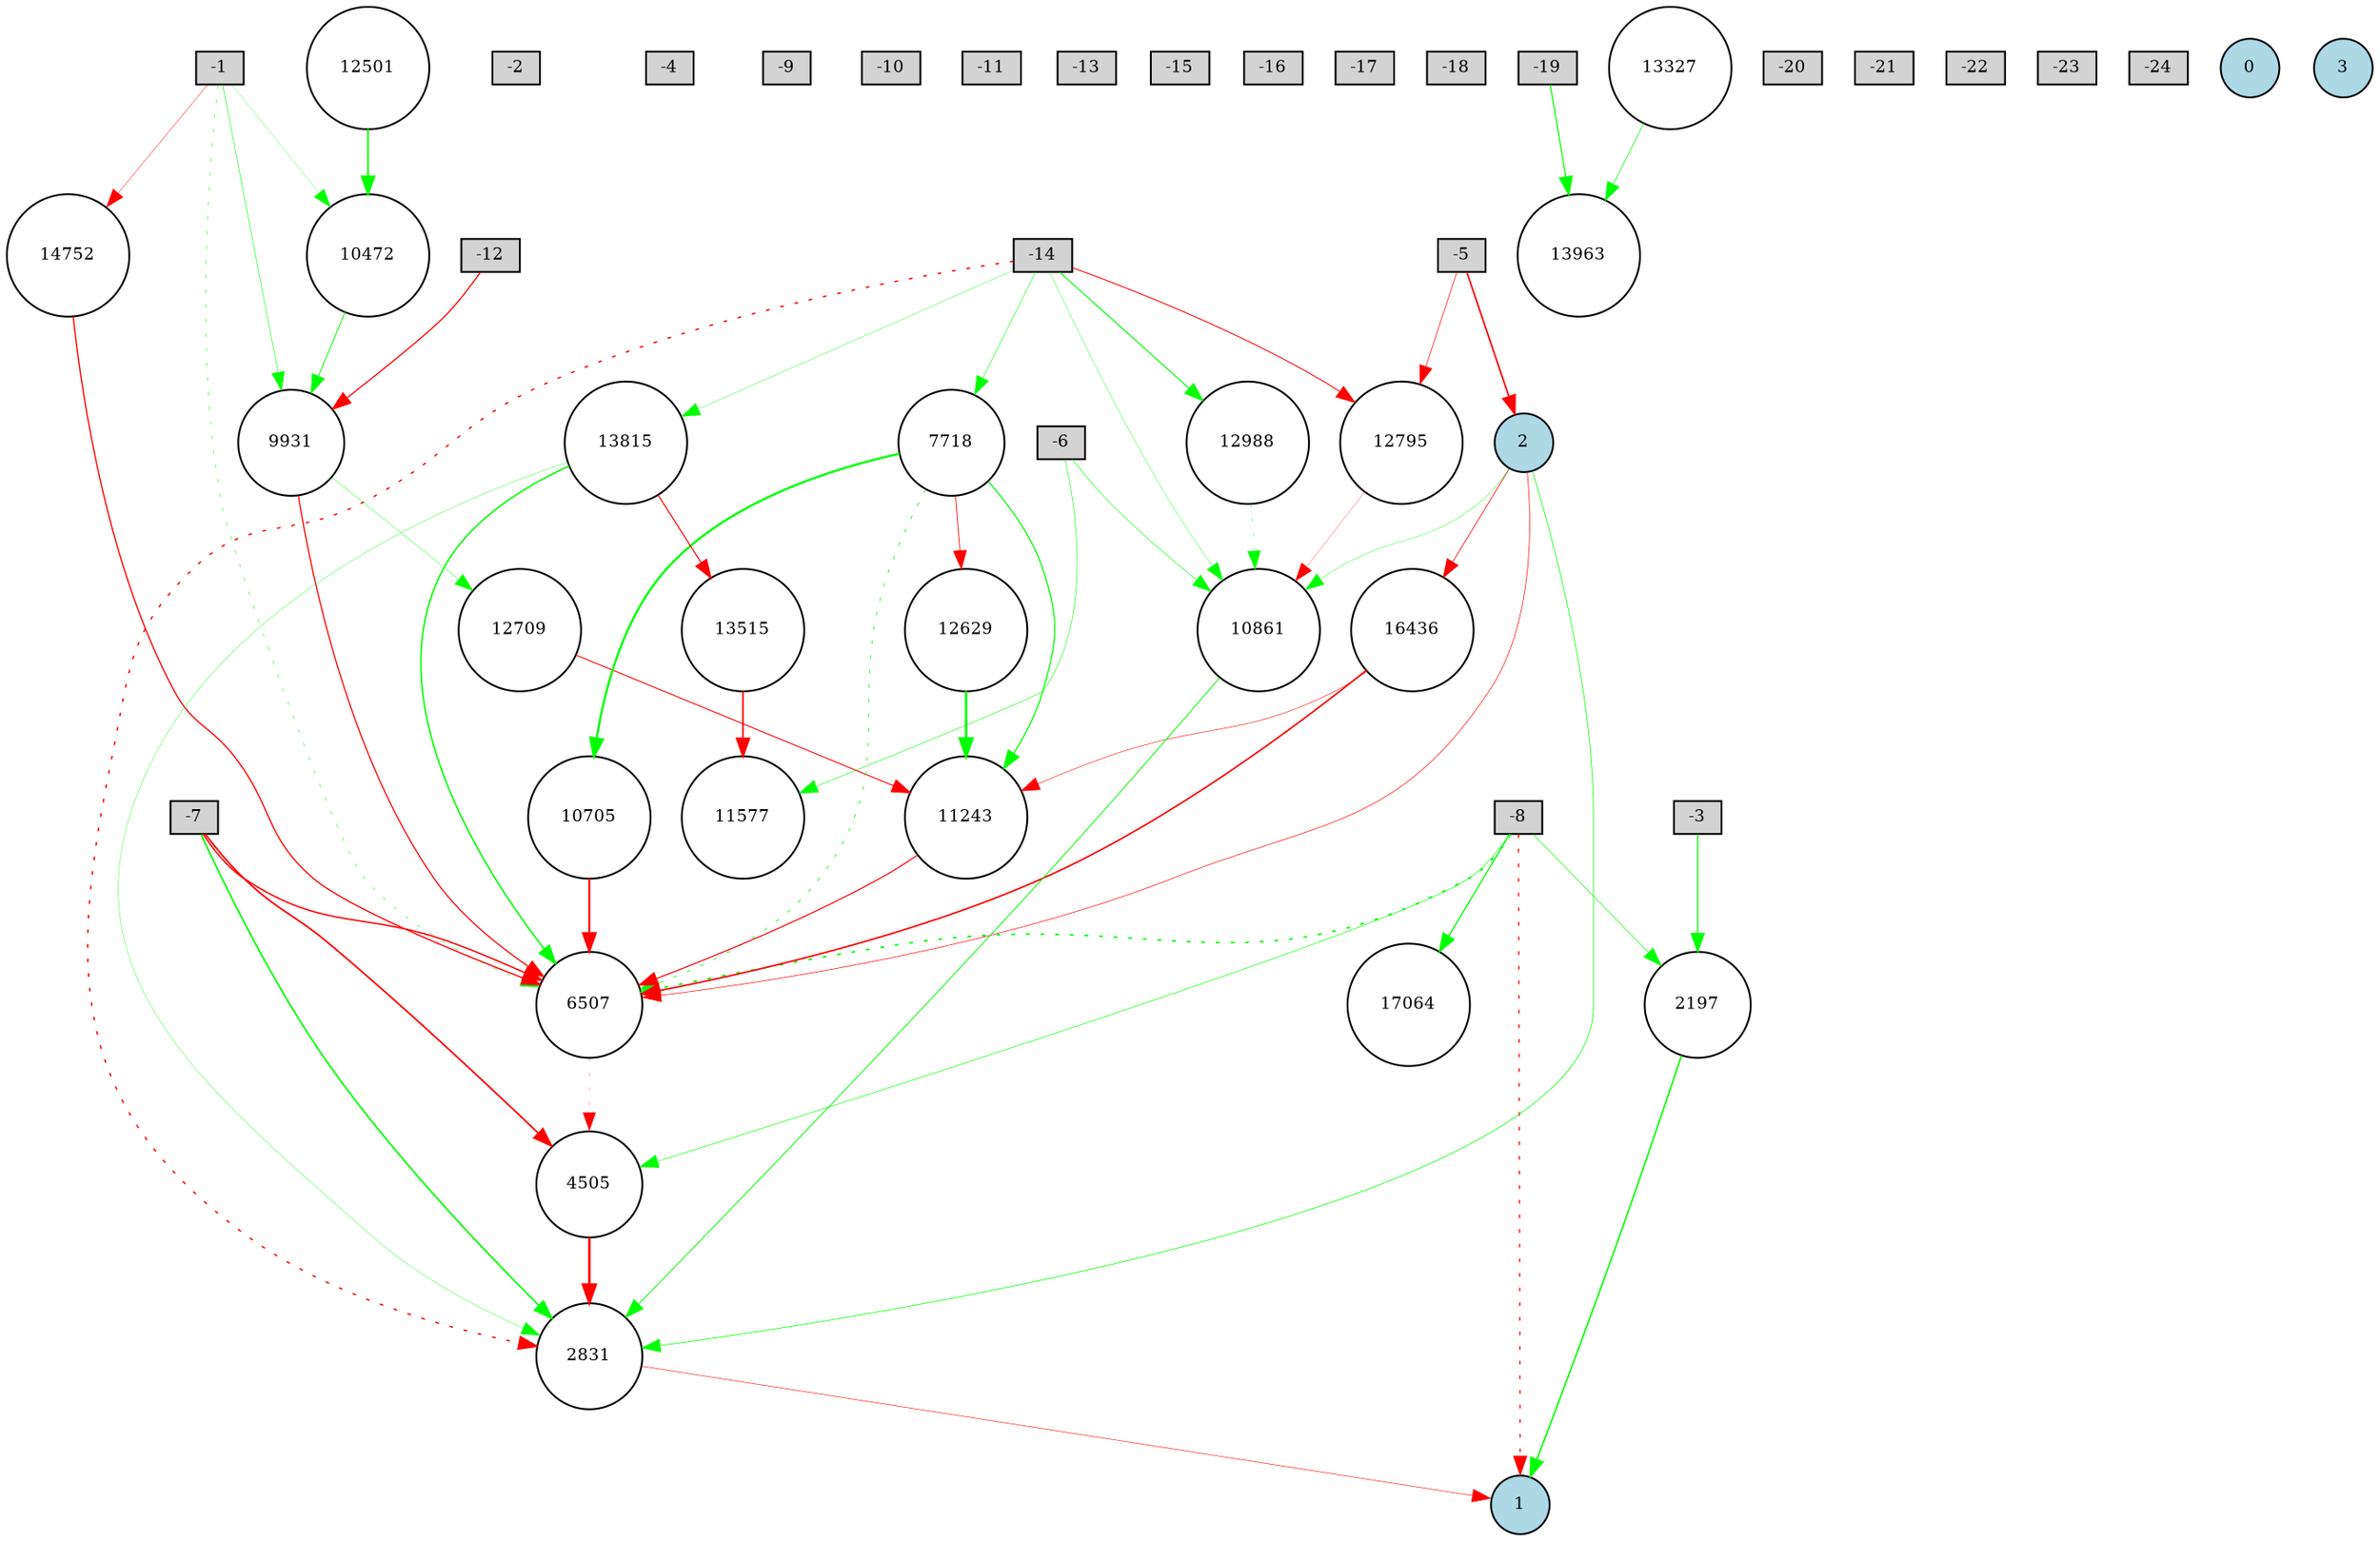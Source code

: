 digraph {
	node [fontsize=9 height=0.2 shape=circle width=0.2]
	-1 [fillcolor=lightgray shape=box style=filled]
	-2 [fillcolor=lightgray shape=box style=filled]
	-3 [fillcolor=lightgray shape=box style=filled]
	-4 [fillcolor=lightgray shape=box style=filled]
	-5 [fillcolor=lightgray shape=box style=filled]
	-6 [fillcolor=lightgray shape=box style=filled]
	-7 [fillcolor=lightgray shape=box style=filled]
	-8 [fillcolor=lightgray shape=box style=filled]
	-9 [fillcolor=lightgray shape=box style=filled]
	-10 [fillcolor=lightgray shape=box style=filled]
	-11 [fillcolor=lightgray shape=box style=filled]
	-12 [fillcolor=lightgray shape=box style=filled]
	-13 [fillcolor=lightgray shape=box style=filled]
	-14 [fillcolor=lightgray shape=box style=filled]
	-15 [fillcolor=lightgray shape=box style=filled]
	-16 [fillcolor=lightgray shape=box style=filled]
	-17 [fillcolor=lightgray shape=box style=filled]
	-18 [fillcolor=lightgray shape=box style=filled]
	-19 [fillcolor=lightgray shape=box style=filled]
	-20 [fillcolor=lightgray shape=box style=filled]
	-21 [fillcolor=lightgray shape=box style=filled]
	-22 [fillcolor=lightgray shape=box style=filled]
	-23 [fillcolor=lightgray shape=box style=filled]
	-24 [fillcolor=lightgray shape=box style=filled]
	0 [fillcolor=lightblue style=filled]
	1 [fillcolor=lightblue style=filled]
	2 [fillcolor=lightblue style=filled]
	3 [fillcolor=lightblue style=filled]
	13963 [fillcolor=white style=filled]
	13327 [fillcolor=white style=filled]
	2831 [fillcolor=white style=filled]
	2197 [fillcolor=white style=filled]
	4505 [fillcolor=white style=filled]
	14752 [fillcolor=white style=filled]
	12709 [fillcolor=white style=filled]
	7718 [fillcolor=white style=filled]
	17064 [fillcolor=white style=filled]
	16436 [fillcolor=white style=filled]
	11577 [fillcolor=white style=filled]
	12988 [fillcolor=white style=filled]
	9931 [fillcolor=white style=filled]
	13515 [fillcolor=white style=filled]
	10705 [fillcolor=white style=filled]
	12501 [fillcolor=white style=filled]
	12629 [fillcolor=white style=filled]
	10472 [fillcolor=white style=filled]
	6507 [fillcolor=white style=filled]
	11243 [fillcolor=white style=filled]
	10861 [fillcolor=white style=filled]
	13815 [fillcolor=white style=filled]
	12795 [fillcolor=white style=filled]
	-14 -> 10861 [color=green penwidth=0.1939397599247085 style=solid]
	-8 -> 17064 [color=green penwidth=0.6673434406042317 style=solid]
	11243 -> 6507 [color=red penwidth=0.5973737996581342 style=solid]
	9931 -> 12709 [color=green penwidth=0.1994442277799569 style=solid]
	10705 -> 6507 [color=red penwidth=1.047290111280313 style=solid]
	2 -> 6507 [color=red penwidth=0.3307548572621134 style=solid]
	-12 -> 9931 [color=red penwidth=0.6581670700565875 style=solid]
	2831 -> 1 [color=red penwidth=0.28236047066795433 style=solid]
	-1 -> 9931 [color=green penwidth=0.2921055448652021 style=solid]
	-7 -> 6507 [color=red penwidth=0.7676703504039316 style=solid]
	13815 -> 2831 [color=green penwidth=0.18936548789991717 style=solid]
	-7 -> 2831 [color=green penwidth=0.8871025213027458 style=solid]
	-8 -> 1 [color=red penwidth=0.6398127065414723 style=dotted]
	-6 -> 10861 [color=green penwidth=0.28855378443664137 style=solid]
	-8 -> 6507 [color=green penwidth=0.9105882282117387 style=dotted]
	-6 -> 11577 [color=green penwidth=0.28578247739503826 style=solid]
	-19 -> 13963 [color=green penwidth=0.6201639731098864 style=solid]
	13515 -> 11577 [color=red penwidth=0.8766630217625219 style=solid]
	-1 -> 14752 [color=red penwidth=0.21502708914932384 style=solid]
	13327 -> 13963 [color=green penwidth=0.3620508269582978 style=solid]
	13815 -> 6507 [color=green penwidth=0.803341558899254 style=solid]
	10861 -> 2831 [color=green penwidth=0.48712232461710037 style=solid]
	-7 -> 4505 [color=red penwidth=0.9081822597018601 style=solid]
	16436 -> 6507 [color=red penwidth=0.8526647473248938 style=solid]
	-1 -> 6507 [color=green penwidth=0.25811174474654647 style=dotted]
	7718 -> 6507 [color=green penwidth=0.3934823061486882 style=dotted]
	14752 -> 6507 [color=red penwidth=0.6897365251500367 style=solid]
	9931 -> 6507 [color=red penwidth=0.6501000100652463 style=solid]
	4505 -> 2831 [color=red penwidth=1.3311212730527546 style=solid]
	12988 -> 10861 [color=green penwidth=0.22258137858668986 style=dotted]
	12795 -> 10861 [color=red penwidth=0.1360298929485665 style=solid]
	-3 -> 2197 [color=green penwidth=0.6502755175577629 style=solid]
	12709 -> 11243 [color=red penwidth=0.5287280337009206 style=solid]
	7718 -> 11243 [color=green penwidth=0.637927520710394 style=solid]
	13815 -> 13515 [color=red penwidth=0.5950578063080947 style=solid]
	-1 -> 10472 [color=green penwidth=0.1346213108895183 style=solid]
	12501 -> 10472 [color=green penwidth=0.9372216062253516 style=solid]
	-8 -> 4505 [color=green penwidth=0.31357192324427774 style=solid]
	2 -> 10861 [color=green penwidth=0.20001179135389005 style=solid]
	-14 -> 7718 [color=green penwidth=0.2818062032071311 style=solid]
	-14 -> 12988 [color=green penwidth=0.5803491304319965 style=solid]
	6507 -> 4505 [color=red penwidth=0.1267177650921715 style=dotted]
	-8 -> 2197 [color=green penwidth=0.32569962272383257 style=solid]
	-5 -> 2 [color=red penwidth=0.871623989165427 style=solid]
	-5 -> 12795 [color=red penwidth=0.3401509256403811 style=solid]
	-14 -> 13815 [color=green penwidth=0.19362309255683213 style=solid]
	-14 -> 2831 [color=red penwidth=0.7552634186469123 style=dotted]
	2197 -> 1 [color=green penwidth=0.8145629997171433 style=solid]
	10472 -> 9931 [color=green penwidth=0.48239135154902213 style=solid]
	16436 -> 11243 [color=red penwidth=0.27763414622737703 style=solid]
	-14 -> 12795 [color=red penwidth=0.5121001793971309 style=solid]
	7718 -> 12629 [color=red penwidth=0.42215354060436727 style=solid]
	2 -> 16436 [color=red penwidth=0.38603706039798513 style=solid]
	12629 -> 11243 [color=green penwidth=1.3045813925556073 style=solid]
	2 -> 2831 [color=green penwidth=0.36074723339634085 style=solid]
	7718 -> 10705 [color=green penwidth=1.204715251727063 style=solid]
}
